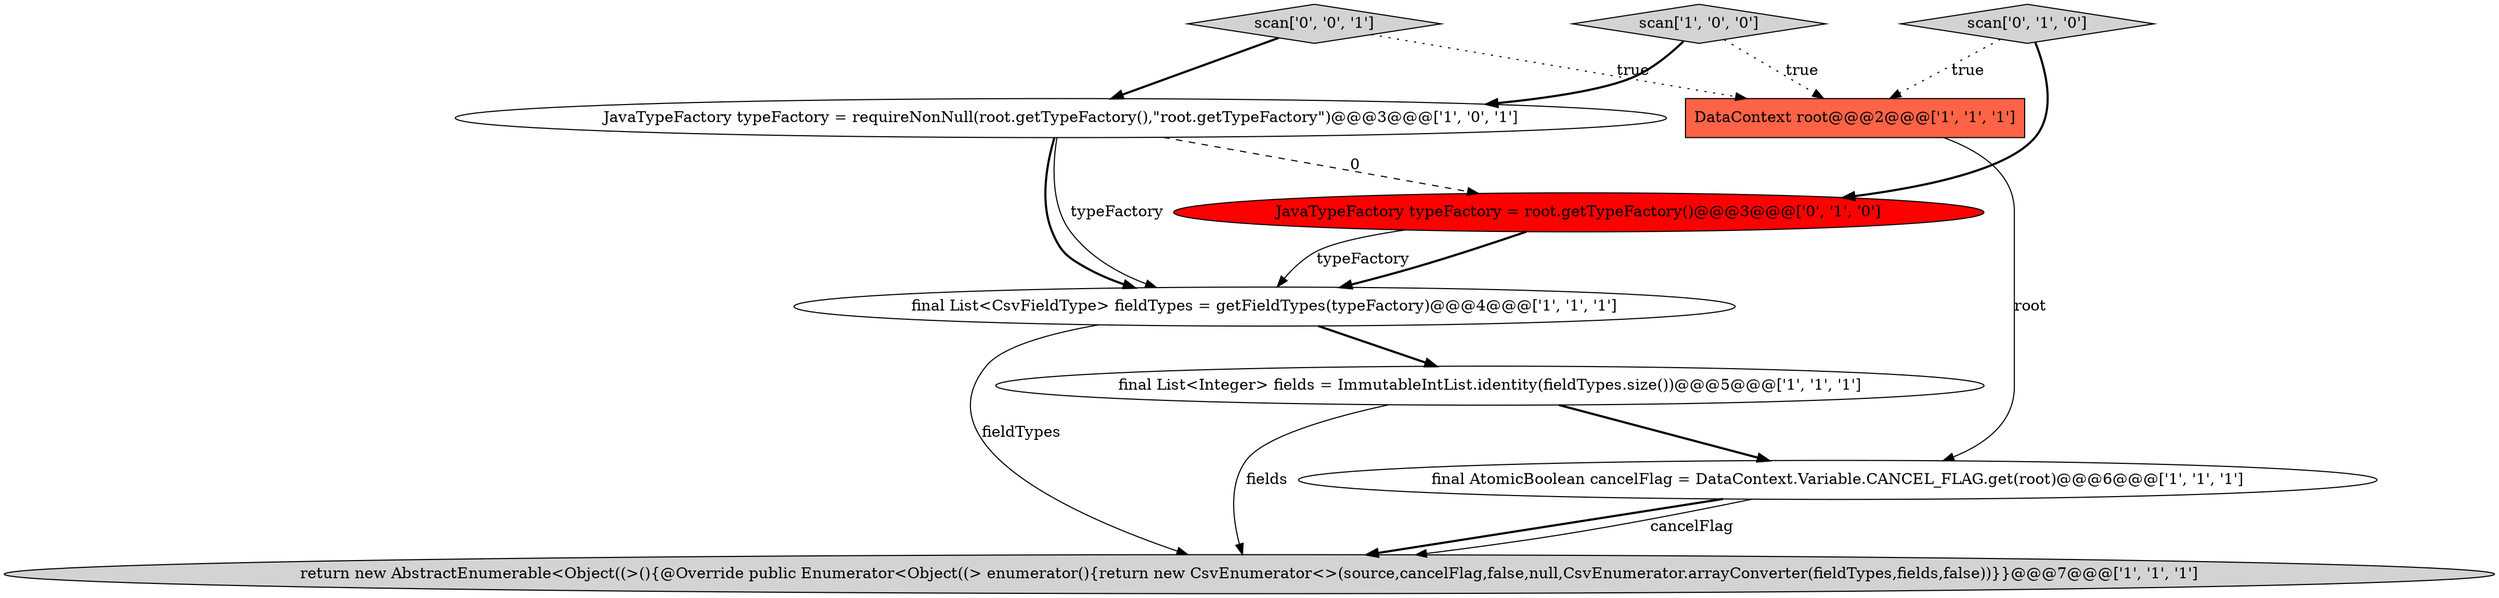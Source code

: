 digraph {
1 [style = filled, label = "final List<Integer> fields = ImmutableIntList.identity(fieldTypes.size())@@@5@@@['1', '1', '1']", fillcolor = white, shape = ellipse image = "AAA0AAABBB1BBB"];
7 [style = filled, label = "JavaTypeFactory typeFactory = root.getTypeFactory()@@@3@@@['0', '1', '0']", fillcolor = red, shape = ellipse image = "AAA1AAABBB2BBB"];
5 [style = filled, label = "final List<CsvFieldType> fieldTypes = getFieldTypes(typeFactory)@@@4@@@['1', '1', '1']", fillcolor = white, shape = ellipse image = "AAA0AAABBB1BBB"];
4 [style = filled, label = "final AtomicBoolean cancelFlag = DataContext.Variable.CANCEL_FLAG.get(root)@@@6@@@['1', '1', '1']", fillcolor = white, shape = ellipse image = "AAA0AAABBB1BBB"];
8 [style = filled, label = "scan['0', '1', '0']", fillcolor = lightgray, shape = diamond image = "AAA0AAABBB2BBB"];
0 [style = filled, label = "JavaTypeFactory typeFactory = requireNonNull(root.getTypeFactory(),\"root.getTypeFactory\")@@@3@@@['1', '0', '1']", fillcolor = white, shape = ellipse image = "AAA0AAABBB1BBB"];
2 [style = filled, label = "scan['1', '0', '0']", fillcolor = lightgray, shape = diamond image = "AAA0AAABBB1BBB"];
9 [style = filled, label = "scan['0', '0', '1']", fillcolor = lightgray, shape = diamond image = "AAA0AAABBB3BBB"];
6 [style = filled, label = "return new AbstractEnumerable<Object((>(){@Override public Enumerator<Object((> enumerator(){return new CsvEnumerator<>(source,cancelFlag,false,null,CsvEnumerator.arrayConverter(fieldTypes,fields,false))}}@@@7@@@['1', '1', '1']", fillcolor = lightgray, shape = ellipse image = "AAA0AAABBB1BBB"];
3 [style = filled, label = "DataContext root@@@2@@@['1', '1', '1']", fillcolor = tomato, shape = box image = "AAA0AAABBB1BBB"];
2->3 [style = dotted, label="true"];
0->5 [style = solid, label="typeFactory"];
5->1 [style = bold, label=""];
3->4 [style = solid, label="root"];
1->4 [style = bold, label=""];
7->5 [style = bold, label=""];
2->0 [style = bold, label=""];
9->3 [style = dotted, label="true"];
9->0 [style = bold, label=""];
1->6 [style = solid, label="fields"];
0->7 [style = dashed, label="0"];
7->5 [style = solid, label="typeFactory"];
4->6 [style = bold, label=""];
8->3 [style = dotted, label="true"];
4->6 [style = solid, label="cancelFlag"];
8->7 [style = bold, label=""];
0->5 [style = bold, label=""];
5->6 [style = solid, label="fieldTypes"];
}
